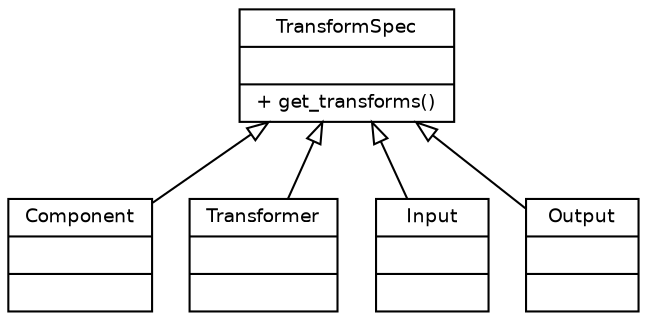 digraph G {
    graph [
        fontname = "Bitstream Vera Sans"
        fontsize = 9
    ]
    node [
        fontname = "Bitstream Vera Sans"
        fontsize = 9
        shape = "record"
    ]

    TransformSpec [
        label = "{TransformSpec
        |
        |+ get_transforms()\l}"
    ]
    Component [
        label = "{Component
        |
        |}"
    ]
    Transformer [
        label = "{Transformer
        |
        |}"
    ]
    Input [
        label = "{Input
        |
        |}"
    ]
    Output [
        label = "{Output
        |
        |\l}"
    ]

    edge [
        arrowhead = "empty"
    ]
    Component, Transformer, Input, Output -> TransformSpec

    { rank = min; TransformSpec }
    { rank = max; Component, Transformer, Input, Output }
}
